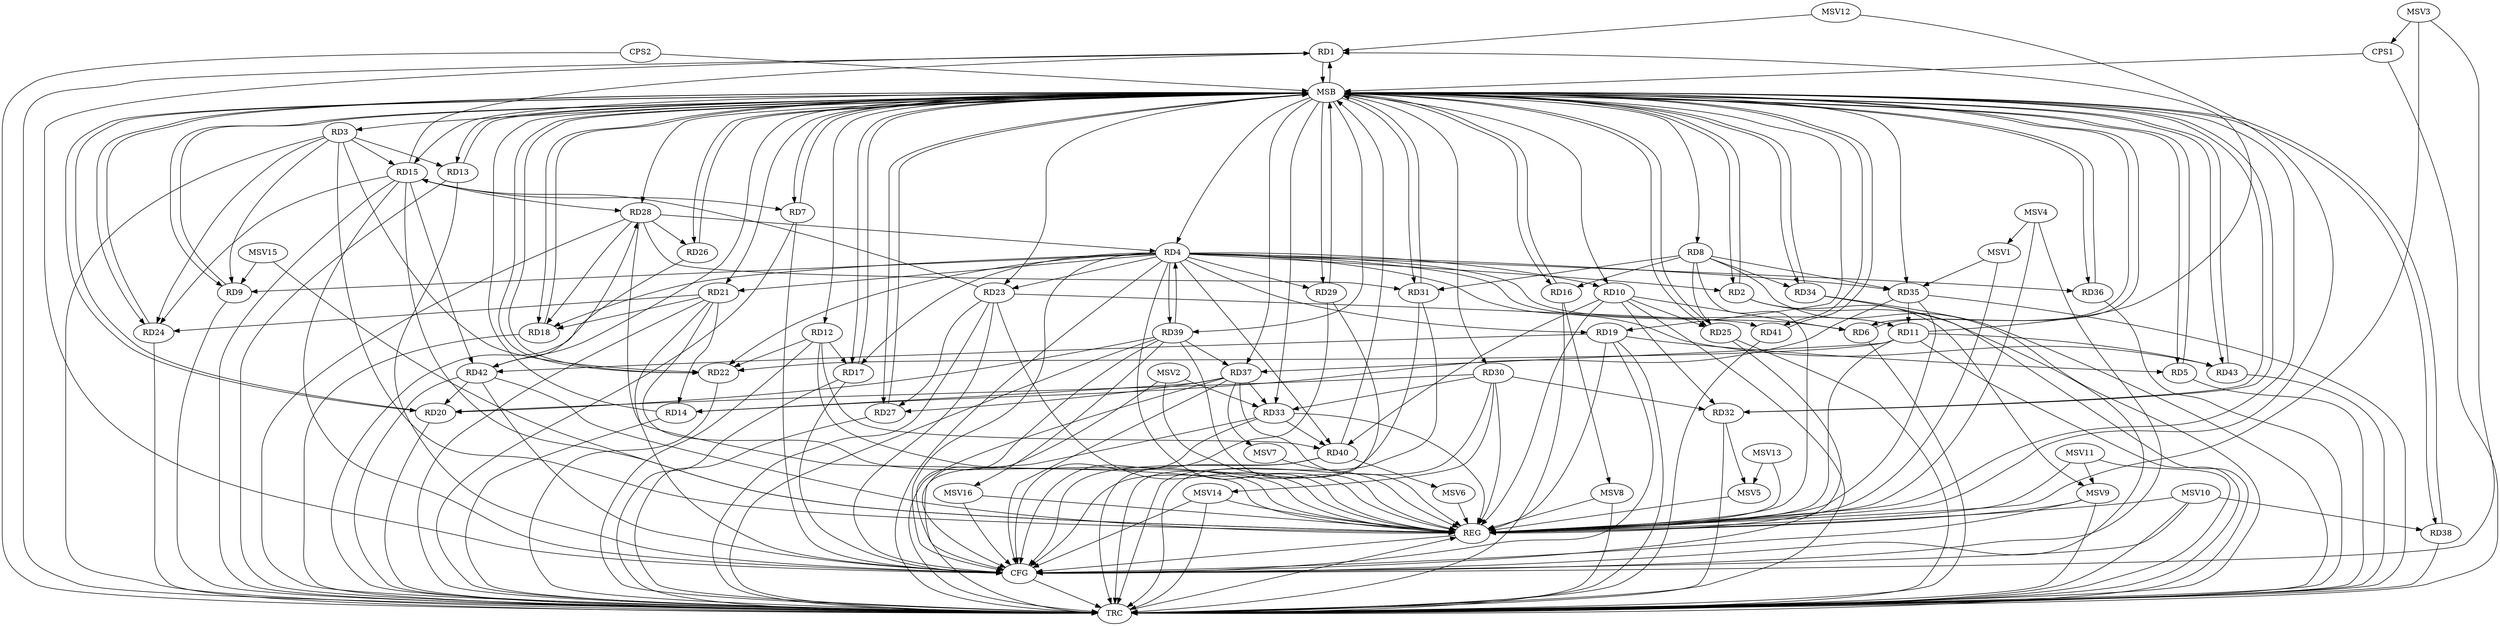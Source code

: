 strict digraph G {
  RD1 [ label="RD1" ];
  RD2 [ label="RD2" ];
  RD3 [ label="RD3" ];
  RD4 [ label="RD4" ];
  RD5 [ label="RD5" ];
  RD6 [ label="RD6" ];
  RD7 [ label="RD7" ];
  RD8 [ label="RD8" ];
  RD9 [ label="RD9" ];
  RD10 [ label="RD10" ];
  RD11 [ label="RD11" ];
  RD12 [ label="RD12" ];
  RD13 [ label="RD13" ];
  RD14 [ label="RD14" ];
  RD15 [ label="RD15" ];
  RD16 [ label="RD16" ];
  RD17 [ label="RD17" ];
  RD18 [ label="RD18" ];
  RD19 [ label="RD19" ];
  RD20 [ label="RD20" ];
  RD21 [ label="RD21" ];
  RD22 [ label="RD22" ];
  RD23 [ label="RD23" ];
  RD24 [ label="RD24" ];
  RD25 [ label="RD25" ];
  RD26 [ label="RD26" ];
  RD27 [ label="RD27" ];
  RD28 [ label="RD28" ];
  RD29 [ label="RD29" ];
  RD30 [ label="RD30" ];
  RD31 [ label="RD31" ];
  RD32 [ label="RD32" ];
  RD33 [ label="RD33" ];
  RD34 [ label="RD34" ];
  RD35 [ label="RD35" ];
  RD36 [ label="RD36" ];
  RD37 [ label="RD37" ];
  RD38 [ label="RD38" ];
  RD39 [ label="RD39" ];
  RD40 [ label="RD40" ];
  RD41 [ label="RD41" ];
  RD42 [ label="RD42" ];
  RD43 [ label="RD43" ];
  CPS1 [ label="CPS1" ];
  CPS2 [ label="CPS2" ];
  REG [ label="REG" ];
  MSB [ label="MSB" ];
  CFG [ label="CFG" ];
  TRC [ label="TRC" ];
  MSV1 [ label="MSV1" ];
  MSV2 [ label="MSV2" ];
  MSV3 [ label="MSV3" ];
  MSV4 [ label="MSV4" ];
  MSV5 [ label="MSV5" ];
  MSV6 [ label="MSV6" ];
  MSV7 [ label="MSV7" ];
  MSV8 [ label="MSV8" ];
  MSV9 [ label="MSV9" ];
  MSV10 [ label="MSV10" ];
  MSV11 [ label="MSV11" ];
  MSV12 [ label="MSV12" ];
  MSV13 [ label="MSV13" ];
  MSV14 [ label="MSV14" ];
  MSV15 [ label="MSV15" ];
  MSV16 [ label="MSV16" ];
  RD11 -> RD1;
  RD15 -> RD1;
  RD3 -> RD9;
  RD3 -> RD13;
  RD3 -> RD15;
  RD3 -> RD22;
  RD3 -> RD24;
  RD4 -> RD9;
  RD4 -> RD11;
  RD4 -> RD23;
  RD28 -> RD4;
  RD4 -> RD39;
  RD39 -> RD4;
  RD4 -> RD40;
  RD19 -> RD5;
  RD10 -> RD6;
  RD15 -> RD7;
  RD8 -> RD16;
  RD8 -> RD25;
  RD8 -> RD31;
  RD8 -> RD34;
  RD8 -> RD35;
  RD10 -> RD25;
  RD10 -> RD32;
  RD10 -> RD40;
  RD11 -> RD22;
  RD35 -> RD11;
  RD11 -> RD37;
  RD11 -> RD43;
  RD12 -> RD17;
  RD12 -> RD22;
  RD12 -> RD40;
  RD21 -> RD14;
  RD35 -> RD14;
  RD37 -> RD14;
  RD23 -> RD15;
  RD15 -> RD24;
  RD15 -> RD28;
  RD15 -> RD42;
  RD21 -> RD18;
  RD28 -> RD18;
  RD19 -> RD42;
  RD30 -> RD20;
  RD39 -> RD20;
  RD42 -> RD20;
  RD21 -> RD24;
  RD23 -> RD27;
  RD23 -> RD41;
  RD28 -> RD26;
  RD37 -> RD27;
  RD28 -> RD31;
  RD42 -> RD28;
  RD30 -> RD32;
  RD30 -> RD33;
  RD37 -> RD33;
  RD33 -> RD40;
  RD39 -> RD37;
  RD3 -> REG;
  RD4 -> REG;
  RD8 -> REG;
  RD10 -> REG;
  RD11 -> REG;
  RD12 -> REG;
  RD15 -> REG;
  RD19 -> REG;
  RD21 -> REG;
  RD23 -> REG;
  RD28 -> REG;
  RD30 -> REG;
  RD33 -> REG;
  RD35 -> REG;
  RD37 -> REG;
  RD39 -> REG;
  RD42 -> REG;
  RD1 -> MSB;
  MSB -> RD3;
  MSB -> RD29;
  MSB -> REG;
  RD2 -> MSB;
  MSB -> RD4;
  MSB -> RD6;
  MSB -> RD9;
  MSB -> RD31;
  MSB -> RD42;
  RD5 -> MSB;
  MSB -> RD15;
  RD6 -> MSB;
  MSB -> RD2;
  MSB -> RD5;
  MSB -> RD21;
  MSB -> RD24;
  MSB -> RD36;
  MSB -> RD38;
  MSB -> RD41;
  RD7 -> MSB;
  MSB -> RD8;
  MSB -> RD33;
  MSB -> RD34;
  RD9 -> MSB;
  MSB -> RD10;
  RD13 -> MSB;
  RD14 -> MSB;
  MSB -> RD13;
  MSB -> RD16;
  RD16 -> MSB;
  RD17 -> MSB;
  MSB -> RD26;
  RD18 -> MSB;
  MSB -> RD7;
  MSB -> RD22;
  MSB -> RD35;
  MSB -> RD43;
  RD20 -> MSB;
  MSB -> RD23;
  MSB -> RD28;
  RD22 -> MSB;
  MSB -> RD30;
  MSB -> RD32;
  MSB -> RD37;
  RD24 -> MSB;
  MSB -> RD1;
  MSB -> RD25;
  RD25 -> MSB;
  MSB -> RD12;
  MSB -> RD17;
  RD26 -> MSB;
  MSB -> RD20;
  RD27 -> MSB;
  RD29 -> MSB;
  RD31 -> MSB;
  RD32 -> MSB;
  MSB -> RD19;
  MSB -> RD27;
  MSB -> RD39;
  RD34 -> MSB;
  RD36 -> MSB;
  RD38 -> MSB;
  RD40 -> MSB;
  RD41 -> MSB;
  RD43 -> MSB;
  CPS1 -> MSB;
  MSB -> RD18;
  CPS2 -> MSB;
  RD23 -> CFG;
  RD42 -> CFG;
  RD29 -> CFG;
  RD33 -> CFG;
  RD7 -> CFG;
  RD40 -> CFG;
  RD1 -> CFG;
  RD39 -> CFG;
  RD34 -> CFG;
  RD19 -> CFG;
  RD25 -> CFG;
  RD21 -> CFG;
  RD37 -> CFG;
  RD15 -> CFG;
  RD13 -> CFG;
  RD4 -> CFG;
  RD17 -> CFG;
  RD31 -> CFG;
  REG -> CFG;
  RD1 -> TRC;
  RD2 -> TRC;
  RD3 -> TRC;
  RD4 -> TRC;
  RD5 -> TRC;
  RD6 -> TRC;
  RD7 -> TRC;
  RD8 -> TRC;
  RD9 -> TRC;
  RD10 -> TRC;
  RD11 -> TRC;
  RD12 -> TRC;
  RD13 -> TRC;
  RD14 -> TRC;
  RD15 -> TRC;
  RD16 -> TRC;
  RD17 -> TRC;
  RD18 -> TRC;
  RD19 -> TRC;
  RD20 -> TRC;
  RD21 -> TRC;
  RD22 -> TRC;
  RD23 -> TRC;
  RD24 -> TRC;
  RD25 -> TRC;
  RD26 -> TRC;
  RD27 -> TRC;
  RD28 -> TRC;
  RD29 -> TRC;
  RD30 -> TRC;
  RD31 -> TRC;
  RD32 -> TRC;
  RD33 -> TRC;
  RD34 -> TRC;
  RD35 -> TRC;
  RD36 -> TRC;
  RD37 -> TRC;
  RD38 -> TRC;
  RD39 -> TRC;
  RD40 -> TRC;
  RD41 -> TRC;
  RD42 -> TRC;
  RD43 -> TRC;
  CPS1 -> TRC;
  CPS2 -> TRC;
  CFG -> TRC;
  TRC -> REG;
  RD4 -> RD18;
  RD4 -> RD2;
  RD4 -> RD43;
  RD4 -> RD35;
  RD4 -> RD17;
  RD4 -> RD22;
  RD4 -> RD6;
  RD4 -> RD19;
  RD4 -> RD10;
  RD4 -> RD29;
  RD4 -> RD36;
  RD4 -> RD21;
  MSV1 -> RD35;
  MSV1 -> REG;
  MSV2 -> RD33;
  MSV2 -> REG;
  MSV2 -> CFG;
  MSV3 -> CPS1;
  MSV3 -> REG;
  MSV3 -> CFG;
  MSV4 -> MSV1;
  MSV4 -> REG;
  MSV4 -> CFG;
  RD32 -> MSV5;
  MSV5 -> REG;
  RD40 -> MSV6;
  MSV6 -> REG;
  RD37 -> MSV7;
  MSV7 -> REG;
  RD16 -> MSV8;
  MSV8 -> REG;
  MSV8 -> TRC;
  RD2 -> MSV9;
  MSV9 -> REG;
  MSV9 -> TRC;
  MSV9 -> CFG;
  MSV10 -> RD38;
  MSV10 -> REG;
  MSV10 -> TRC;
  MSV10 -> CFG;
  MSV11 -> MSV9;
  MSV11 -> REG;
  MSV11 -> TRC;
  MSV12 -> RD1;
  MSV12 -> REG;
  MSV13 -> MSV5;
  MSV13 -> REG;
  RD30 -> MSV14;
  MSV14 -> REG;
  MSV14 -> TRC;
  MSV14 -> CFG;
  MSV15 -> RD9;
  MSV15 -> REG;
  RD39 -> MSV16;
  MSV16 -> REG;
  MSV16 -> CFG;
}
